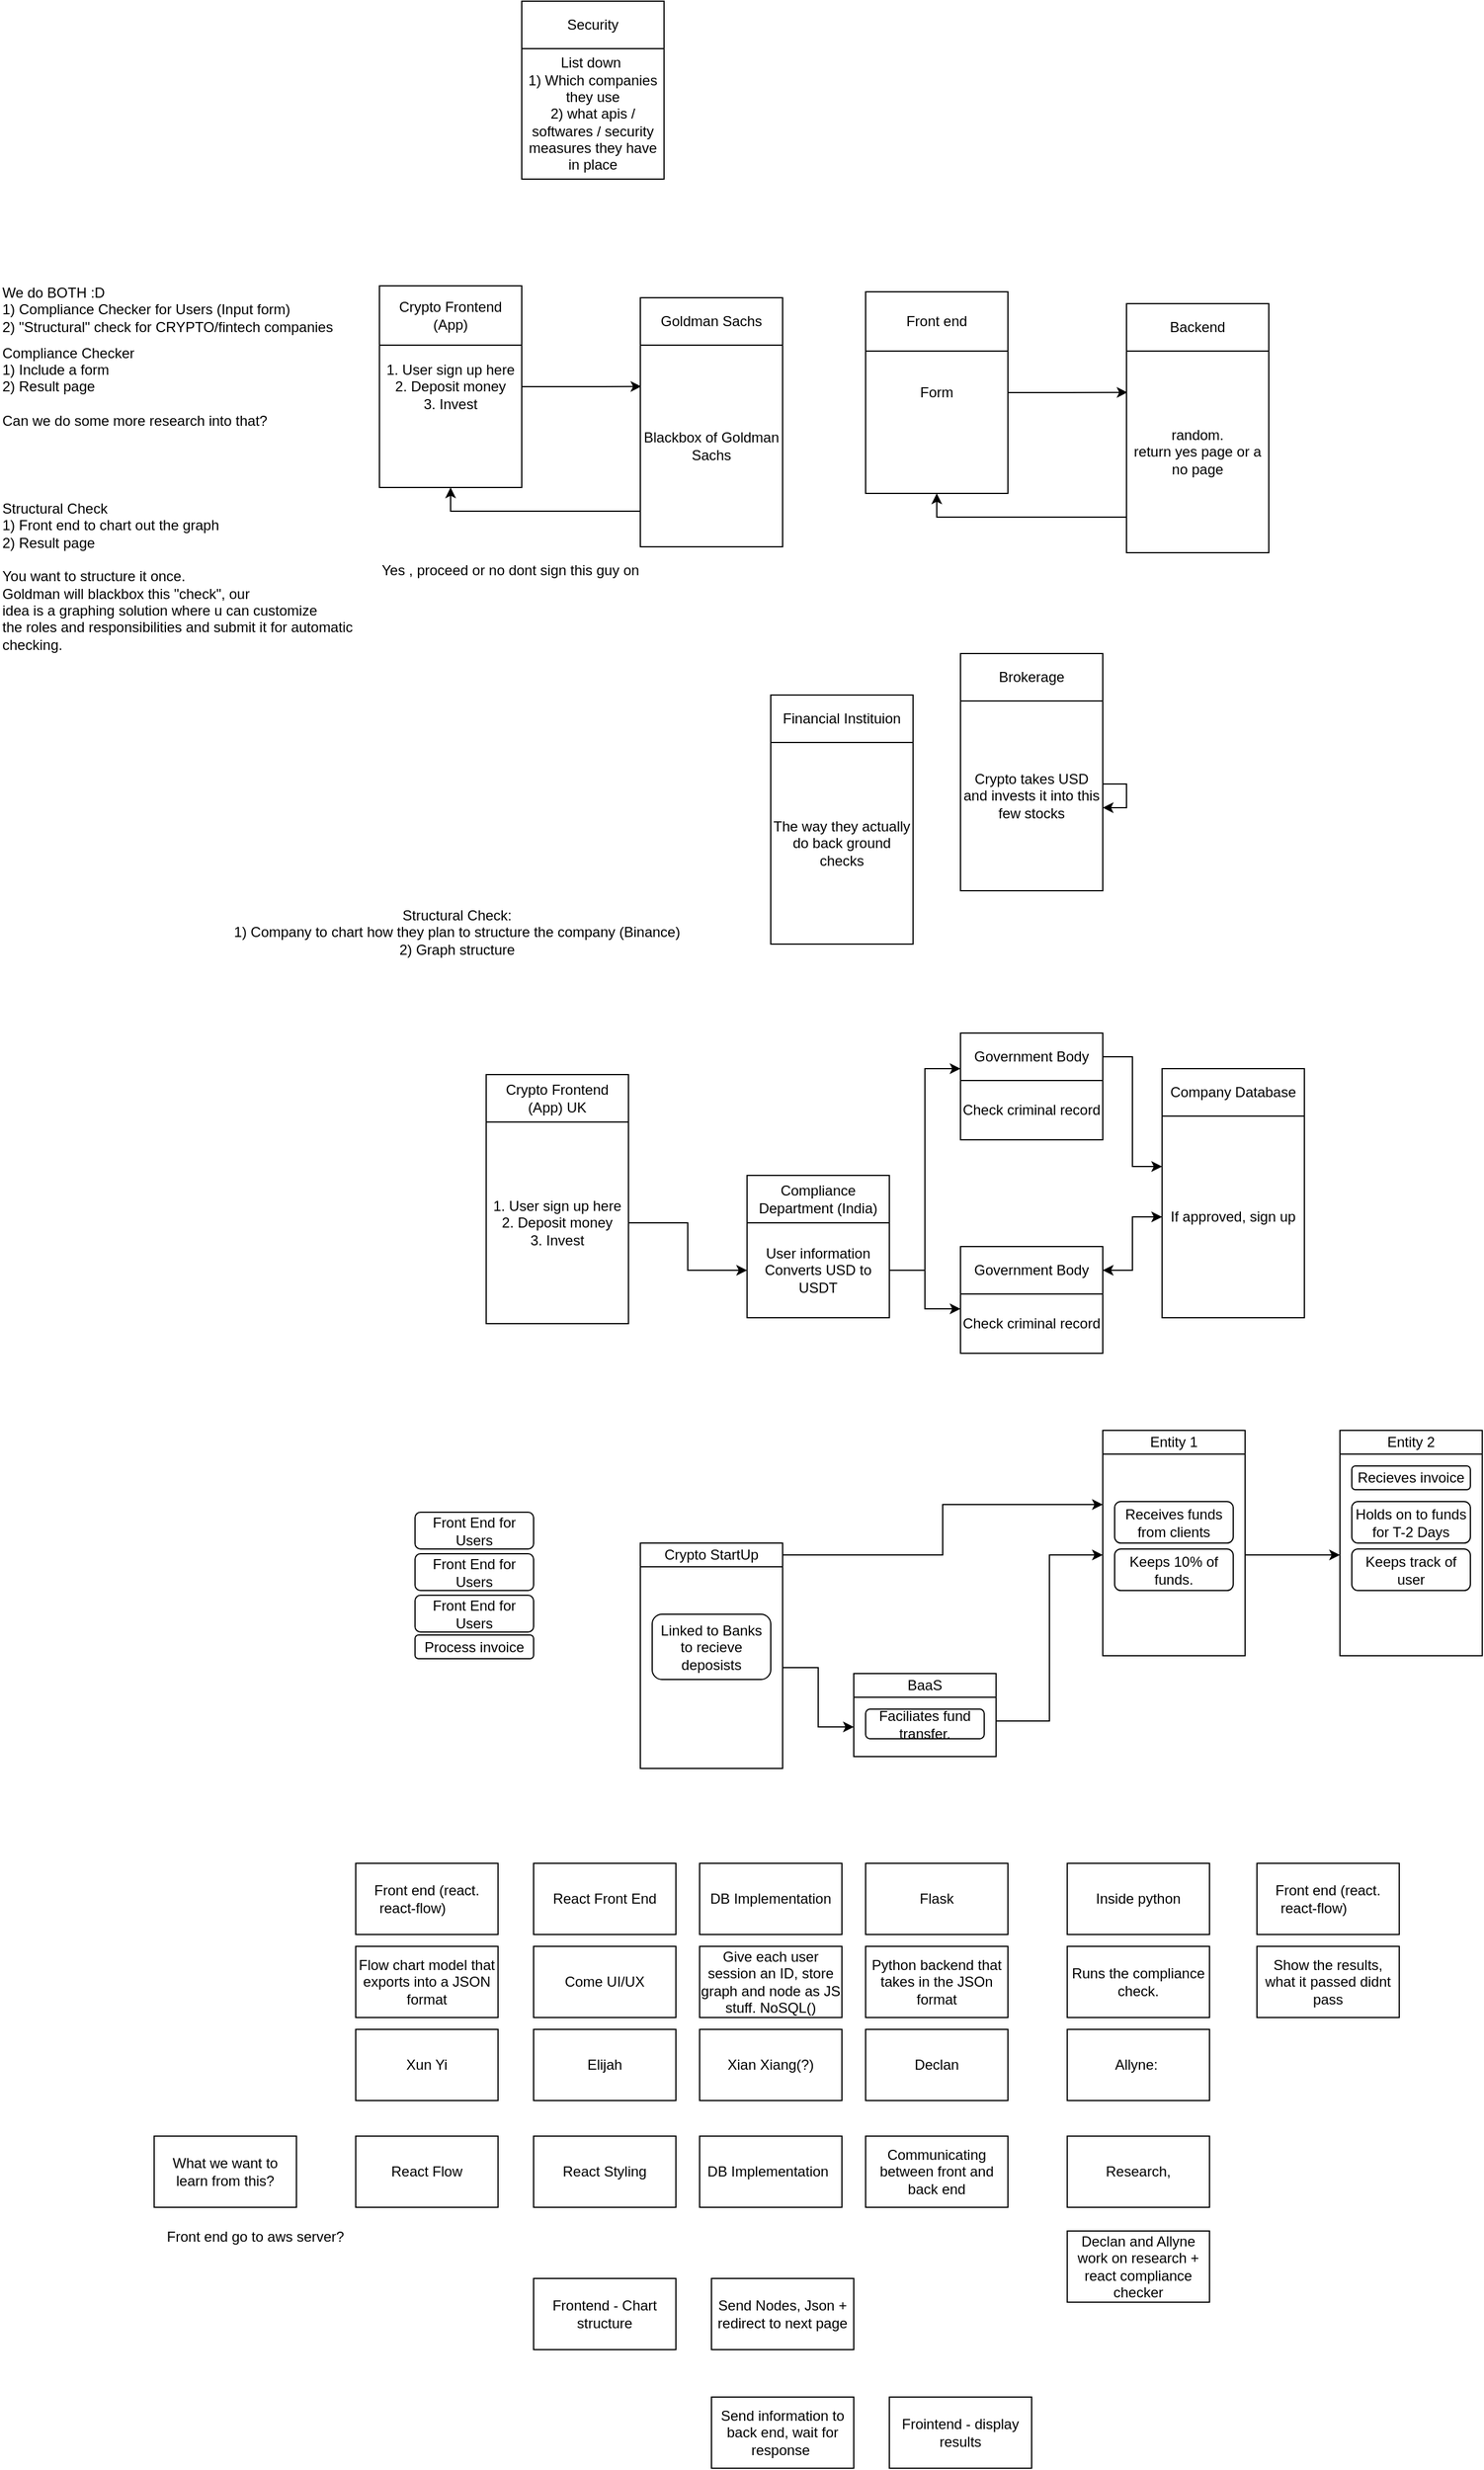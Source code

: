 <mxfile version="20.2.3" type="device"><diagram id="ZXjw-wk6dHZHVx20nEPe" name="Page-1"><mxGraphModel dx="1866" dy="1718" grid="1" gridSize="10" guides="1" tooltips="1" connect="1" arrows="1" fold="1" page="1" pageScale="1" pageWidth="850" pageHeight="1100" math="0" shadow="0"><root><mxCell id="0"/><mxCell id="1" parent="0"/><mxCell id="VmDKAWhSqkoM67ne9VXT-1" value="Entity 1" style="rounded=0;whiteSpace=wrap;html=1;" vertex="1" parent="1"><mxGeometry x="440" y="175" width="120" height="20" as="geometry"/></mxCell><mxCell id="VmDKAWhSqkoM67ne9VXT-25" style="edgeStyle=orthogonalEdgeStyle;rounded=0;orthogonalLoop=1;jettySize=auto;html=1;entryX=0;entryY=0.5;entryDx=0;entryDy=0;" edge="1" parent="1" source="VmDKAWhSqkoM67ne9VXT-3" target="VmDKAWhSqkoM67ne9VXT-8"><mxGeometry relative="1" as="geometry"/></mxCell><mxCell id="VmDKAWhSqkoM67ne9VXT-3" value="" style="rounded=0;whiteSpace=wrap;html=1;" vertex="1" parent="1"><mxGeometry x="440" y="195" width="120" height="170" as="geometry"/></mxCell><mxCell id="VmDKAWhSqkoM67ne9VXT-4" value="Process invoice" style="rounded=1;whiteSpace=wrap;html=1;" vertex="1" parent="1"><mxGeometry x="-140" y="347.5" width="100" height="20" as="geometry"/></mxCell><mxCell id="VmDKAWhSqkoM67ne9VXT-5" value="Receives funds from clients" style="rounded=1;whiteSpace=wrap;html=1;" vertex="1" parent="1"><mxGeometry x="450" y="235" width="100" height="35" as="geometry"/></mxCell><mxCell id="VmDKAWhSqkoM67ne9VXT-6" value="Keeps 10% of funds." style="rounded=1;whiteSpace=wrap;html=1;" vertex="1" parent="1"><mxGeometry x="450" y="275" width="100" height="35" as="geometry"/></mxCell><mxCell id="VmDKAWhSqkoM67ne9VXT-7" value="Entity 2" style="rounded=0;whiteSpace=wrap;html=1;" vertex="1" parent="1"><mxGeometry x="640" y="175" width="120" height="20" as="geometry"/></mxCell><mxCell id="VmDKAWhSqkoM67ne9VXT-8" value="" style="rounded=0;whiteSpace=wrap;html=1;" vertex="1" parent="1"><mxGeometry x="640" y="195" width="120" height="170" as="geometry"/></mxCell><mxCell id="VmDKAWhSqkoM67ne9VXT-9" value="Recieves invoice" style="rounded=1;whiteSpace=wrap;html=1;" vertex="1" parent="1"><mxGeometry x="650" y="205" width="100" height="20" as="geometry"/></mxCell><mxCell id="VmDKAWhSqkoM67ne9VXT-10" value="Holds on to funds for T-2 Days" style="rounded=1;whiteSpace=wrap;html=1;" vertex="1" parent="1"><mxGeometry x="650" y="235" width="100" height="35" as="geometry"/></mxCell><mxCell id="VmDKAWhSqkoM67ne9VXT-11" value="Keeps track of user" style="rounded=1;whiteSpace=wrap;html=1;" vertex="1" parent="1"><mxGeometry x="650" y="275" width="100" height="35" as="geometry"/></mxCell><mxCell id="VmDKAWhSqkoM67ne9VXT-24" style="edgeStyle=orthogonalEdgeStyle;rounded=0;orthogonalLoop=1;jettySize=auto;html=1;entryX=0;entryY=0.25;entryDx=0;entryDy=0;" edge="1" parent="1" source="VmDKAWhSqkoM67ne9VXT-13" target="VmDKAWhSqkoM67ne9VXT-3"><mxGeometry relative="1" as="geometry"/></mxCell><mxCell id="VmDKAWhSqkoM67ne9VXT-13" value="Crypto StartUp" style="rounded=0;whiteSpace=wrap;html=1;" vertex="1" parent="1"><mxGeometry x="50" y="270" width="120" height="20" as="geometry"/></mxCell><mxCell id="VmDKAWhSqkoM67ne9VXT-22" style="edgeStyle=orthogonalEdgeStyle;rounded=0;orthogonalLoop=1;jettySize=auto;html=1;entryX=0;entryY=0.5;entryDx=0;entryDy=0;" edge="1" parent="1" source="VmDKAWhSqkoM67ne9VXT-14" target="VmDKAWhSqkoM67ne9VXT-19"><mxGeometry relative="1" as="geometry"/></mxCell><mxCell id="VmDKAWhSqkoM67ne9VXT-14" value="" style="rounded=0;whiteSpace=wrap;html=1;" vertex="1" parent="1"><mxGeometry x="50" y="290" width="120" height="170" as="geometry"/></mxCell><mxCell id="VmDKAWhSqkoM67ne9VXT-15" value="Front End for Users" style="rounded=1;whiteSpace=wrap;html=1;" vertex="1" parent="1"><mxGeometry x="-140" y="244" width="100" height="31" as="geometry"/></mxCell><mxCell id="VmDKAWhSqkoM67ne9VXT-16" value="Linked to Banks to recieve deposists" style="rounded=1;whiteSpace=wrap;html=1;" vertex="1" parent="1"><mxGeometry x="60" y="330" width="100" height="55" as="geometry"/></mxCell><mxCell id="VmDKAWhSqkoM67ne9VXT-23" style="edgeStyle=orthogonalEdgeStyle;rounded=0;orthogonalLoop=1;jettySize=auto;html=1;" edge="1" parent="1" source="VmDKAWhSqkoM67ne9VXT-18"><mxGeometry relative="1" as="geometry"><mxPoint x="440" y="280" as="targetPoint"/><Array as="points"><mxPoint x="290" y="420"/><mxPoint x="395" y="420"/><mxPoint x="395" y="280"/></Array></mxGeometry></mxCell><mxCell id="VmDKAWhSqkoM67ne9VXT-18" value="BaaS" style="rounded=0;whiteSpace=wrap;html=1;" vertex="1" parent="1"><mxGeometry x="230" y="380" width="120" height="20" as="geometry"/></mxCell><mxCell id="VmDKAWhSqkoM67ne9VXT-19" value="" style="rounded=0;whiteSpace=wrap;html=1;" vertex="1" parent="1"><mxGeometry x="230" y="400" width="120" height="50" as="geometry"/></mxCell><mxCell id="VmDKAWhSqkoM67ne9VXT-20" value="Faciliates fund transfer." style="rounded=1;whiteSpace=wrap;html=1;" vertex="1" parent="1"><mxGeometry x="240" y="410" width="100" height="25" as="geometry"/></mxCell><mxCell id="VmDKAWhSqkoM67ne9VXT-26" value="Flow chart model that exports into a JSON format" style="rounded=0;whiteSpace=wrap;html=1;" vertex="1" parent="1"><mxGeometry x="-190" y="610" width="120" height="60" as="geometry"/></mxCell><mxCell id="VmDKAWhSqkoM67ne9VXT-27" value="Python backend that takes in the JSOn format" style="rounded=0;whiteSpace=wrap;html=1;" vertex="1" parent="1"><mxGeometry x="240" y="610" width="120" height="60" as="geometry"/></mxCell><mxCell id="VmDKAWhSqkoM67ne9VXT-29" value="Runs the compliance check." style="rounded=0;whiteSpace=wrap;html=1;" vertex="1" parent="1"><mxGeometry x="410" y="610" width="120" height="60" as="geometry"/></mxCell><mxCell id="VmDKAWhSqkoM67ne9VXT-30" value="Front End for Users" style="rounded=1;whiteSpace=wrap;html=1;" vertex="1" parent="1"><mxGeometry x="-140" y="279" width="100" height="31" as="geometry"/></mxCell><mxCell id="VmDKAWhSqkoM67ne9VXT-31" value="Front End for Users" style="rounded=1;whiteSpace=wrap;html=1;" vertex="1" parent="1"><mxGeometry x="-140" y="314" width="100" height="31" as="geometry"/></mxCell><mxCell id="VmDKAWhSqkoM67ne9VXT-32" value="Front end (react. react-flow)&lt;span style=&quot;white-space: pre;&quot;&gt;&#9;&lt;/span&gt;" style="rounded=0;whiteSpace=wrap;html=1;" vertex="1" parent="1"><mxGeometry x="-190" y="540" width="120" height="60" as="geometry"/></mxCell><mxCell id="VmDKAWhSqkoM67ne9VXT-33" value="Flask" style="rounded=0;whiteSpace=wrap;html=1;" vertex="1" parent="1"><mxGeometry x="240" y="540" width="120" height="60" as="geometry"/></mxCell><mxCell id="VmDKAWhSqkoM67ne9VXT-34" value="Inside python" style="rounded=0;whiteSpace=wrap;html=1;" vertex="1" parent="1"><mxGeometry x="410" y="540" width="120" height="60" as="geometry"/></mxCell><mxCell id="VmDKAWhSqkoM67ne9VXT-35" value="Show the results, what it passed didnt pass" style="rounded=0;whiteSpace=wrap;html=1;" vertex="1" parent="1"><mxGeometry x="570" y="610" width="120" height="60" as="geometry"/></mxCell><mxCell id="VmDKAWhSqkoM67ne9VXT-36" value="Front end (react. react-flow)&lt;span style=&quot;white-space: pre;&quot;&gt;&#9;&lt;/span&gt;" style="rounded=0;whiteSpace=wrap;html=1;" vertex="1" parent="1"><mxGeometry x="570" y="540" width="120" height="60" as="geometry"/></mxCell><mxCell id="VmDKAWhSqkoM67ne9VXT-37" value="Declan" style="rounded=0;whiteSpace=wrap;html=1;" vertex="1" parent="1"><mxGeometry x="240" y="680" width="120" height="60" as="geometry"/></mxCell><mxCell id="VmDKAWhSqkoM67ne9VXT-38" value="Allyne:&amp;nbsp;" style="rounded=0;whiteSpace=wrap;html=1;" vertex="1" parent="1"><mxGeometry x="410" y="680" width="120" height="60" as="geometry"/></mxCell><mxCell id="VmDKAWhSqkoM67ne9VXT-39" value="React Front End" style="rounded=0;whiteSpace=wrap;html=1;" vertex="1" parent="1"><mxGeometry x="-40" y="540" width="120" height="60" as="geometry"/></mxCell><mxCell id="VmDKAWhSqkoM67ne9VXT-40" value="Come UI/UX" style="rounded=0;whiteSpace=wrap;html=1;" vertex="1" parent="1"><mxGeometry x="-40" y="610" width="120" height="60" as="geometry"/></mxCell><mxCell id="VmDKAWhSqkoM67ne9VXT-41" value="Elijah" style="rounded=0;whiteSpace=wrap;html=1;" vertex="1" parent="1"><mxGeometry x="-40" y="680" width="120" height="60" as="geometry"/></mxCell><mxCell id="VmDKAWhSqkoM67ne9VXT-53" style="edgeStyle=orthogonalEdgeStyle;rounded=0;orthogonalLoop=1;jettySize=auto;html=1;entryX=0;entryY=0.5;entryDx=0;entryDy=0;" edge="1" parent="1" source="VmDKAWhSqkoM67ne9VXT-42" target="VmDKAWhSqkoM67ne9VXT-46"><mxGeometry relative="1" as="geometry"/></mxCell><mxCell id="VmDKAWhSqkoM67ne9VXT-42" value="1. User sign up here&lt;br&gt;2. Deposit money&lt;br&gt;3. Invest" style="rounded=0;whiteSpace=wrap;html=1;" vertex="1" parent="1"><mxGeometry x="-80" y="-85" width="120" height="170" as="geometry"/></mxCell><mxCell id="VmDKAWhSqkoM67ne9VXT-43" value="Crypto Frontend (App) UK" style="rounded=0;whiteSpace=wrap;html=1;" vertex="1" parent="1"><mxGeometry x="-80" y="-125" width="120" height="40" as="geometry"/></mxCell><mxCell id="VmDKAWhSqkoM67ne9VXT-44" value="The way they actually do back ground checks" style="rounded=0;whiteSpace=wrap;html=1;" vertex="1" parent="1"><mxGeometry x="160" y="-405" width="120" height="170" as="geometry"/></mxCell><mxCell id="VmDKAWhSqkoM67ne9VXT-45" value="Financial Instituion" style="rounded=0;whiteSpace=wrap;html=1;" vertex="1" parent="1"><mxGeometry x="160" y="-445" width="120" height="40" as="geometry"/></mxCell><mxCell id="VmDKAWhSqkoM67ne9VXT-54" style="edgeStyle=orthogonalEdgeStyle;rounded=0;orthogonalLoop=1;jettySize=auto;html=1;entryX=0;entryY=0.25;entryDx=0;entryDy=0;" edge="1" parent="1" source="VmDKAWhSqkoM67ne9VXT-46" target="VmDKAWhSqkoM67ne9VXT-50"><mxGeometry relative="1" as="geometry"/></mxCell><mxCell id="VmDKAWhSqkoM67ne9VXT-61" style="edgeStyle=orthogonalEdgeStyle;rounded=0;orthogonalLoop=1;jettySize=auto;html=1;entryX=0;entryY=0.75;entryDx=0;entryDy=0;" edge="1" parent="1" source="VmDKAWhSqkoM67ne9VXT-46" target="VmDKAWhSqkoM67ne9VXT-56"><mxGeometry relative="1" as="geometry"/></mxCell><mxCell id="VmDKAWhSqkoM67ne9VXT-46" value="User information&lt;br&gt;Converts USD to USDT" style="rounded=0;whiteSpace=wrap;html=1;" vertex="1" parent="1"><mxGeometry x="140" width="120" height="80" as="geometry"/></mxCell><mxCell id="VmDKAWhSqkoM67ne9VXT-47" value="Compliance Department (India)" style="rounded=0;whiteSpace=wrap;html=1;" vertex="1" parent="1"><mxGeometry x="140" y="-40" width="120" height="40" as="geometry"/></mxCell><mxCell id="VmDKAWhSqkoM67ne9VXT-48" value="Crypto takes USD and invests it into this few stocks" style="rounded=0;whiteSpace=wrap;html=1;" vertex="1" parent="1"><mxGeometry x="320" y="-440" width="120" height="160" as="geometry"/></mxCell><mxCell id="VmDKAWhSqkoM67ne9VXT-49" value="Brokerage" style="rounded=0;whiteSpace=wrap;html=1;" vertex="1" parent="1"><mxGeometry x="320" y="-480" width="120" height="40" as="geometry"/></mxCell><mxCell id="VmDKAWhSqkoM67ne9VXT-50" value="Check criminal record" style="rounded=0;whiteSpace=wrap;html=1;" vertex="1" parent="1"><mxGeometry x="320" y="60" width="120" height="50" as="geometry"/></mxCell><mxCell id="VmDKAWhSqkoM67ne9VXT-59" style="edgeStyle=orthogonalEdgeStyle;rounded=0;orthogonalLoop=1;jettySize=auto;html=1;entryX=0;entryY=0.5;entryDx=0;entryDy=0;" edge="1" parent="1" source="VmDKAWhSqkoM67ne9VXT-51" target="VmDKAWhSqkoM67ne9VXT-58"><mxGeometry relative="1" as="geometry"/></mxCell><mxCell id="VmDKAWhSqkoM67ne9VXT-51" value="Government Body" style="rounded=0;whiteSpace=wrap;html=1;" vertex="1" parent="1"><mxGeometry x="320" y="20" width="120" height="40" as="geometry"/></mxCell><mxCell id="VmDKAWhSqkoM67ne9VXT-55" value="Check criminal record" style="rounded=0;whiteSpace=wrap;html=1;" vertex="1" parent="1"><mxGeometry x="320" y="-120" width="120" height="50" as="geometry"/></mxCell><mxCell id="VmDKAWhSqkoM67ne9VXT-60" style="edgeStyle=orthogonalEdgeStyle;rounded=0;orthogonalLoop=1;jettySize=auto;html=1;entryX=0;entryY=0.25;entryDx=0;entryDy=0;" edge="1" parent="1" source="VmDKAWhSqkoM67ne9VXT-56" target="VmDKAWhSqkoM67ne9VXT-58"><mxGeometry relative="1" as="geometry"/></mxCell><mxCell id="VmDKAWhSqkoM67ne9VXT-56" value="Government Body" style="rounded=0;whiteSpace=wrap;html=1;" vertex="1" parent="1"><mxGeometry x="320" y="-160" width="120" height="40" as="geometry"/></mxCell><mxCell id="VmDKAWhSqkoM67ne9VXT-57" value="Company Database" style="rounded=0;whiteSpace=wrap;html=1;" vertex="1" parent="1"><mxGeometry x="490" y="-130" width="120" height="40" as="geometry"/></mxCell><mxCell id="VmDKAWhSqkoM67ne9VXT-85" value="" style="edgeStyle=orthogonalEdgeStyle;rounded=0;orthogonalLoop=1;jettySize=auto;html=1;" edge="1" parent="1" source="VmDKAWhSqkoM67ne9VXT-58" target="VmDKAWhSqkoM67ne9VXT-51"><mxGeometry relative="1" as="geometry"/></mxCell><mxCell id="VmDKAWhSqkoM67ne9VXT-58" value="If approved, sign up" style="rounded=0;whiteSpace=wrap;html=1;" vertex="1" parent="1"><mxGeometry x="490" y="-90" width="120" height="170" as="geometry"/></mxCell><mxCell id="VmDKAWhSqkoM67ne9VXT-70" style="edgeStyle=orthogonalEdgeStyle;rounded=0;orthogonalLoop=1;jettySize=auto;html=1;entryX=0.007;entryY=0.205;entryDx=0;entryDy=0;entryPerimeter=0;" edge="1" parent="1" source="VmDKAWhSqkoM67ne9VXT-62" target="VmDKAWhSqkoM67ne9VXT-65"><mxGeometry relative="1" as="geometry"><mxPoint x="50" y="-690" as="targetPoint"/><Array as="points"/></mxGeometry></mxCell><mxCell id="VmDKAWhSqkoM67ne9VXT-62" value="1. User sign up here&lt;br&gt;2. Deposit money&lt;br&gt;3. Invest" style="rounded=0;whiteSpace=wrap;html=1;" vertex="1" parent="1"><mxGeometry x="-170" y="-790" width="120" height="170" as="geometry"/></mxCell><mxCell id="VmDKAWhSqkoM67ne9VXT-63" value="Crypto Frontend (App)" style="rounded=0;whiteSpace=wrap;html=1;" vertex="1" parent="1"><mxGeometry x="-170" y="-790" width="120" height="50" as="geometry"/></mxCell><mxCell id="VmDKAWhSqkoM67ne9VXT-64" value="Goldman Sachs" style="rounded=0;whiteSpace=wrap;html=1;" vertex="1" parent="1"><mxGeometry x="50" y="-780" width="120" height="40" as="geometry"/></mxCell><mxCell id="VmDKAWhSqkoM67ne9VXT-71" style="edgeStyle=orthogonalEdgeStyle;rounded=0;orthogonalLoop=1;jettySize=auto;html=1;entryX=0.5;entryY=1;entryDx=0;entryDy=0;" edge="1" parent="1" source="VmDKAWhSqkoM67ne9VXT-65" target="VmDKAWhSqkoM67ne9VXT-62"><mxGeometry relative="1" as="geometry"><Array as="points"><mxPoint x="-110" y="-600"/></Array></mxGeometry></mxCell><mxCell id="VmDKAWhSqkoM67ne9VXT-65" value="Blackbox of Goldman Sachs" style="rounded=0;whiteSpace=wrap;html=1;" vertex="1" parent="1"><mxGeometry x="50" y="-740" width="120" height="170" as="geometry"/></mxCell><mxCell id="VmDKAWhSqkoM67ne9VXT-69" value="Yes , proceed or no dont sign this guy on" style="text;html=1;align=left;verticalAlign=middle;resizable=0;points=[];autosize=1;strokeColor=none;fillColor=none;" vertex="1" parent="1"><mxGeometry x="-170" y="-565" width="240" height="30" as="geometry"/></mxCell><mxCell id="VmDKAWhSqkoM67ne9VXT-74" value="Security" style="rounded=0;whiteSpace=wrap;html=1;" vertex="1" parent="1"><mxGeometry x="-50" y="-1030" width="120" height="40" as="geometry"/></mxCell><mxCell id="VmDKAWhSqkoM67ne9VXT-75" value="List down&amp;nbsp;&lt;br&gt;1) Which companies they use&lt;br&gt;2) what apis / softwares / security measures they have in place" style="rounded=0;whiteSpace=wrap;html=1;" vertex="1" parent="1"><mxGeometry x="-50" y="-990" width="120" height="110" as="geometry"/></mxCell><mxCell id="VmDKAWhSqkoM67ne9VXT-76" value="DB Implementation" style="rounded=0;whiteSpace=wrap;html=1;" vertex="1" parent="1"><mxGeometry x="100" y="540" width="120" height="60" as="geometry"/></mxCell><mxCell id="VmDKAWhSqkoM67ne9VXT-77" value="Give each user session an ID, store graph and node as JS stuff. NoSQL()" style="rounded=0;whiteSpace=wrap;html=1;" vertex="1" parent="1"><mxGeometry x="100" y="610" width="120" height="60" as="geometry"/></mxCell><mxCell id="VmDKAWhSqkoM67ne9VXT-78" value="Xian Xiang(?)" style="rounded=0;whiteSpace=wrap;html=1;" vertex="1" parent="1"><mxGeometry x="100" y="680" width="120" height="60" as="geometry"/></mxCell><mxCell id="VmDKAWhSqkoM67ne9VXT-79" value="Xun Yi" style="rounded=0;whiteSpace=wrap;html=1;" vertex="1" parent="1"><mxGeometry x="-190" y="680" width="120" height="60" as="geometry"/></mxCell><mxCell id="VmDKAWhSqkoM67ne9VXT-80" value="Frontend - Chart structure" style="rounded=0;whiteSpace=wrap;html=1;" vertex="1" parent="1"><mxGeometry x="-40" y="890" width="120" height="60" as="geometry"/></mxCell><mxCell id="VmDKAWhSqkoM67ne9VXT-81" value="Send Nodes, Json + redirect to next page" style="rounded=0;whiteSpace=wrap;html=1;" vertex="1" parent="1"><mxGeometry x="110" y="890" width="120" height="60" as="geometry"/></mxCell><mxCell id="VmDKAWhSqkoM67ne9VXT-83" value="Send information to back end, wait for response&amp;nbsp;" style="rounded=0;whiteSpace=wrap;html=1;" vertex="1" parent="1"><mxGeometry x="110" y="990" width="120" height="60" as="geometry"/></mxCell><mxCell id="VmDKAWhSqkoM67ne9VXT-84" value="Frointend - display results" style="rounded=0;whiteSpace=wrap;html=1;" vertex="1" parent="1"><mxGeometry x="260" y="990" width="120" height="60" as="geometry"/></mxCell><mxCell id="VmDKAWhSqkoM67ne9VXT-86" value="Compliance Checker&lt;br&gt;1) Include a form&amp;nbsp;&lt;br&gt;2) Result page&lt;br&gt;&lt;br&gt;&lt;div style=&quot;&quot;&gt;Can we do some more research into that?&amp;nbsp;&lt;/div&gt;" style="text;html=1;align=left;verticalAlign=middle;resizable=0;points=[];autosize=1;strokeColor=none;fillColor=none;" vertex="1" parent="1"><mxGeometry x="-490" y="-750" width="250" height="90" as="geometry"/></mxCell><mxCell id="VmDKAWhSqkoM67ne9VXT-87" style="edgeStyle=orthogonalEdgeStyle;rounded=0;orthogonalLoop=1;jettySize=auto;html=1;" edge="1" parent="1" source="VmDKAWhSqkoM67ne9VXT-48" target="VmDKAWhSqkoM67ne9VXT-48"><mxGeometry relative="1" as="geometry"/></mxCell><mxCell id="VmDKAWhSqkoM67ne9VXT-88" value="Structural Check:&lt;br&gt;1) Company to chart how they plan to structure the company (Binance)&lt;br&gt;2) Graph structure" style="text;html=1;align=center;verticalAlign=middle;resizable=0;points=[];autosize=1;strokeColor=none;fillColor=none;" vertex="1" parent="1"><mxGeometry x="-305" y="-275" width="400" height="60" as="geometry"/></mxCell><mxCell id="VmDKAWhSqkoM67ne9VXT-89" value="We do BOTH :D&lt;br&gt;1) Compliance Checker for Users (Input form)&lt;br&gt;2) &quot;Structural&quot; check for CRYPTO/fintech companies" style="text;html=1;align=left;verticalAlign=middle;resizable=0;points=[];autosize=1;strokeColor=none;fillColor=none;" vertex="1" parent="1"><mxGeometry x="-490" y="-800" width="300" height="60" as="geometry"/></mxCell><mxCell id="VmDKAWhSqkoM67ne9VXT-90" value="&lt;div style=&quot;&quot;&gt;&lt;span style=&quot;background-color: initial;&quot;&gt;Structural Check&lt;/span&gt;&lt;/div&gt;&lt;div style=&quot;&quot;&gt;&lt;span style=&quot;background-color: initial;&quot;&gt;1) Front end to chart out the graph&lt;/span&gt;&lt;/div&gt;&lt;div style=&quot;&quot;&gt;&lt;span style=&quot;background-color: initial;&quot;&gt;2) Result page&lt;/span&gt;&lt;/div&gt;&lt;div style=&quot;&quot;&gt;&lt;span style=&quot;background-color: initial;&quot;&gt;&lt;br&gt;&lt;/span&gt;&lt;/div&gt;&lt;div style=&quot;&quot;&gt;You want to structure it once.&lt;/div&gt;&lt;div style=&quot;&quot;&gt;Goldman will blackbox this &quot;check&quot;, our&lt;/div&gt;&lt;div style=&quot;&quot;&gt;idea is a graphing solution where u can customize&lt;/div&gt;&lt;div style=&quot;&quot;&gt;the roles and responsibilities and submit it for automatic&lt;/div&gt;&lt;div style=&quot;&quot;&gt;checking.&lt;/div&gt;" style="text;html=1;align=left;verticalAlign=middle;resizable=0;points=[];autosize=1;strokeColor=none;fillColor=none;" vertex="1" parent="1"><mxGeometry x="-490" y="-615" width="320" height="140" as="geometry"/></mxCell><mxCell id="VmDKAWhSqkoM67ne9VXT-98" style="edgeStyle=orthogonalEdgeStyle;rounded=0;orthogonalLoop=1;jettySize=auto;html=1;entryX=0.007;entryY=0.205;entryDx=0;entryDy=0;entryPerimeter=0;" edge="1" source="VmDKAWhSqkoM67ne9VXT-99" target="VmDKAWhSqkoM67ne9VXT-103" parent="1"><mxGeometry relative="1" as="geometry"><mxPoint x="460" y="-685" as="targetPoint"/><Array as="points"/></mxGeometry></mxCell><mxCell id="VmDKAWhSqkoM67ne9VXT-99" value="Form" style="rounded=0;whiteSpace=wrap;html=1;" vertex="1" parent="1"><mxGeometry x="240" y="-785" width="120" height="170" as="geometry"/></mxCell><mxCell id="VmDKAWhSqkoM67ne9VXT-100" value="Front end" style="rounded=0;whiteSpace=wrap;html=1;" vertex="1" parent="1"><mxGeometry x="240" y="-785" width="120" height="50" as="geometry"/></mxCell><mxCell id="VmDKAWhSqkoM67ne9VXT-101" value="Backend" style="rounded=0;whiteSpace=wrap;html=1;" vertex="1" parent="1"><mxGeometry x="460" y="-775" width="120" height="40" as="geometry"/></mxCell><mxCell id="VmDKAWhSqkoM67ne9VXT-102" style="edgeStyle=orthogonalEdgeStyle;rounded=0;orthogonalLoop=1;jettySize=auto;html=1;entryX=0.5;entryY=1;entryDx=0;entryDy=0;" edge="1" source="VmDKAWhSqkoM67ne9VXT-103" target="VmDKAWhSqkoM67ne9VXT-99" parent="1"><mxGeometry relative="1" as="geometry"><Array as="points"><mxPoint x="300" y="-595"/></Array></mxGeometry></mxCell><mxCell id="VmDKAWhSqkoM67ne9VXT-103" value="random.&lt;br&gt;return yes page or a no page" style="rounded=0;whiteSpace=wrap;html=1;" vertex="1" parent="1"><mxGeometry x="460" y="-735" width="120" height="170" as="geometry"/></mxCell><mxCell id="VmDKAWhSqkoM67ne9VXT-104" value="What we want to learn from this?" style="rounded=0;whiteSpace=wrap;html=1;" vertex="1" parent="1"><mxGeometry x="-360" y="770" width="120" height="60" as="geometry"/></mxCell><mxCell id="VmDKAWhSqkoM67ne9VXT-105" value="React Flow" style="rounded=0;whiteSpace=wrap;html=1;" vertex="1" parent="1"><mxGeometry x="-190" y="770" width="120" height="60" as="geometry"/></mxCell><mxCell id="VmDKAWhSqkoM67ne9VXT-106" value="React Styling" style="rounded=0;whiteSpace=wrap;html=1;" vertex="1" parent="1"><mxGeometry x="-40" y="770" width="120" height="60" as="geometry"/></mxCell><mxCell id="VmDKAWhSqkoM67ne9VXT-107" value="DB Implementation&lt;span style=&quot;white-space: pre;&quot;&gt;&#9;&lt;/span&gt;" style="rounded=0;whiteSpace=wrap;html=1;" vertex="1" parent="1"><mxGeometry x="100" y="770" width="120" height="60" as="geometry"/></mxCell><mxCell id="VmDKAWhSqkoM67ne9VXT-108" value="Communicating between front and back end" style="rounded=0;whiteSpace=wrap;html=1;" vertex="1" parent="1"><mxGeometry x="240" y="770" width="120" height="60" as="geometry"/></mxCell><mxCell id="VmDKAWhSqkoM67ne9VXT-109" value="Research," style="rounded=0;whiteSpace=wrap;html=1;" vertex="1" parent="1"><mxGeometry x="410" y="770" width="120" height="60" as="geometry"/></mxCell><mxCell id="VmDKAWhSqkoM67ne9VXT-112" value="Front end go to aws server?&lt;br&gt;" style="text;html=1;align=center;verticalAlign=middle;resizable=0;points=[];autosize=1;strokeColor=none;fillColor=none;" vertex="1" parent="1"><mxGeometry x="-360" y="840" width="170" height="30" as="geometry"/></mxCell><mxCell id="VmDKAWhSqkoM67ne9VXT-113" value="Declan and Allyne work on research + react compliance checker" style="rounded=0;whiteSpace=wrap;html=1;" vertex="1" parent="1"><mxGeometry x="410" y="850" width="120" height="60" as="geometry"/></mxCell></root></mxGraphModel></diagram></mxfile>
